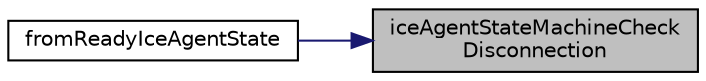 digraph "iceAgentStateMachineCheckDisconnection"
{
 // LATEX_PDF_SIZE
  edge [fontname="Helvetica",fontsize="10",labelfontname="Helvetica",labelfontsize="10"];
  node [fontname="Helvetica",fontsize="10",shape=record];
  rankdir="RL";
  Node1 [label="iceAgentStateMachineCheck\lDisconnection",height=0.2,width=0.4,color="black", fillcolor="grey75", style="filled", fontcolor="black",tooltip=" "];
  Node1 -> Node2 [dir="back",color="midnightblue",fontsize="10",style="solid",fontname="Helvetica"];
  Node2 [label="fromReadyIceAgentState",height=0.2,width=0.4,color="black", fillcolor="white", style="filled",URL="$IceAgentStateMachine_8h.html#aec16a4d41bdf76f1f357d688e3fe9f80",tooltip=" "];
}
